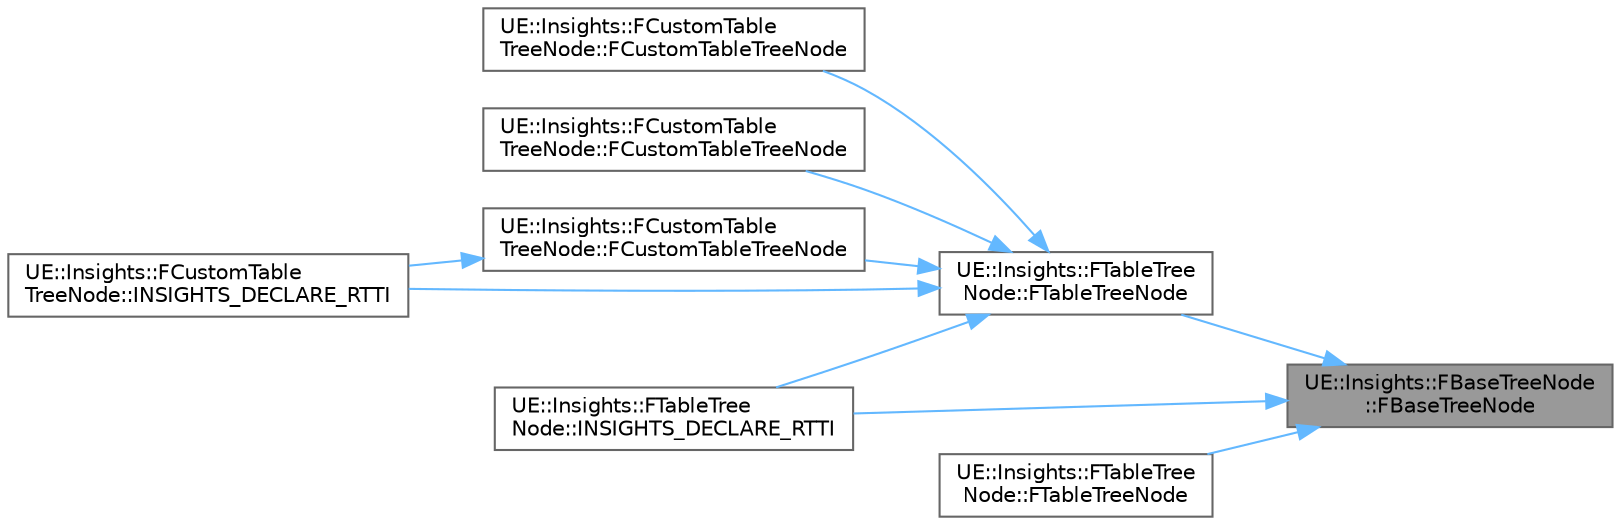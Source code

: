 digraph "UE::Insights::FBaseTreeNode::FBaseTreeNode"
{
 // INTERACTIVE_SVG=YES
 // LATEX_PDF_SIZE
  bgcolor="transparent";
  edge [fontname=Helvetica,fontsize=10,labelfontname=Helvetica,labelfontsize=10];
  node [fontname=Helvetica,fontsize=10,shape=box,height=0.2,width=0.4];
  rankdir="RL";
  Node1 [id="Node000001",label="UE::Insights::FBaseTreeNode\l::FBaseTreeNode",height=0.2,width=0.4,color="gray40", fillcolor="grey60", style="filled", fontcolor="black",tooltip="Initialization constructor for the node."];
  Node1 -> Node2 [id="edge1_Node000001_Node000002",dir="back",color="steelblue1",style="solid",tooltip=" "];
  Node2 [id="Node000002",label="UE::Insights::FTableTree\lNode::FTableTreeNode",height=0.2,width=0.4,color="grey40", fillcolor="white", style="filled",URL="$d0/db2/classUE_1_1Insights_1_1FTableTreeNode.html#a423376efe64d48b6ef1859a4c8a327c6",tooltip="Initialization constructor for a group node."];
  Node2 -> Node3 [id="edge2_Node000002_Node000003",dir="back",color="steelblue1",style="solid",tooltip=" "];
  Node3 [id="Node000003",label="UE::Insights::FCustomTable\lTreeNode::FCustomTableTreeNode",height=0.2,width=0.4,color="grey40", fillcolor="white", style="filled",URL="$d2/dbe/classUE_1_1Insights_1_1FCustomTableTreeNode.html#a21e5f5df79890d3f5ed904f27af8b06a",tooltip="Initialization constructor for the group node."];
  Node2 -> Node4 [id="edge3_Node000002_Node000004",dir="back",color="steelblue1",style="solid",tooltip=" "];
  Node4 [id="Node000004",label="UE::Insights::FCustomTable\lTreeNode::FCustomTableTreeNode",height=0.2,width=0.4,color="grey40", fillcolor="white", style="filled",URL="$d2/dbe/classUE_1_1Insights_1_1FCustomTableTreeNode.html#addd68728afdb0f3173dc850061e871b8",tooltip="Initialization constructor for the group node."];
  Node2 -> Node5 [id="edge4_Node000002_Node000005",dir="back",color="steelblue1",style="solid",tooltip=" "];
  Node5 [id="Node000005",label="UE::Insights::FCustomTable\lTreeNode::FCustomTableTreeNode",height=0.2,width=0.4,color="grey40", fillcolor="white", style="filled",URL="$d2/dbe/classUE_1_1Insights_1_1FCustomTableTreeNode.html#ae4ad1cdfbb70bd2e29e983b62dc6bd06",tooltip="Initialization constructor for a table record node."];
  Node5 -> Node6 [id="edge5_Node000005_Node000006",dir="back",color="steelblue1",style="solid",tooltip=" "];
  Node6 [id="Node000006",label="UE::Insights::FCustomTable\lTreeNode::INSIGHTS_DECLARE_RTTI",height=0.2,width=0.4,color="grey40", fillcolor="white", style="filled",URL="$d2/dbe/classUE_1_1Insights_1_1FCustomTableTreeNode.html#a1df3f4fb7ea7edbdefff6f3932a39861",tooltip="Initialization constructor for a table record node."];
  Node2 -> Node6 [id="edge6_Node000002_Node000006",dir="back",color="steelblue1",style="solid",tooltip=" "];
  Node2 -> Node7 [id="edge7_Node000002_Node000007",dir="back",color="steelblue1",style="solid",tooltip=" "];
  Node7 [id="Node000007",label="UE::Insights::FTableTree\lNode::INSIGHTS_DECLARE_RTTI",height=0.2,width=0.4,color="grey40", fillcolor="white", style="filled",URL="$d0/db2/classUE_1_1Insights_1_1FTableTreeNode.html#a509f5522011377bb41a4cee064e5e4d4",tooltip="Initialization constructor for a table record node."];
  Node1 -> Node8 [id="edge8_Node000001_Node000008",dir="back",color="steelblue1",style="solid",tooltip=" "];
  Node8 [id="Node000008",label="UE::Insights::FTableTree\lNode::FTableTreeNode",height=0.2,width=0.4,color="grey40", fillcolor="white", style="filled",URL="$d0/db2/classUE_1_1Insights_1_1FTableTreeNode.html#a5fb90ebc094fa7c45900bded1048aad7",tooltip="Initialization constructor for a table record node."];
  Node1 -> Node7 [id="edge9_Node000001_Node000007",dir="back",color="steelblue1",style="solid",tooltip=" "];
}
